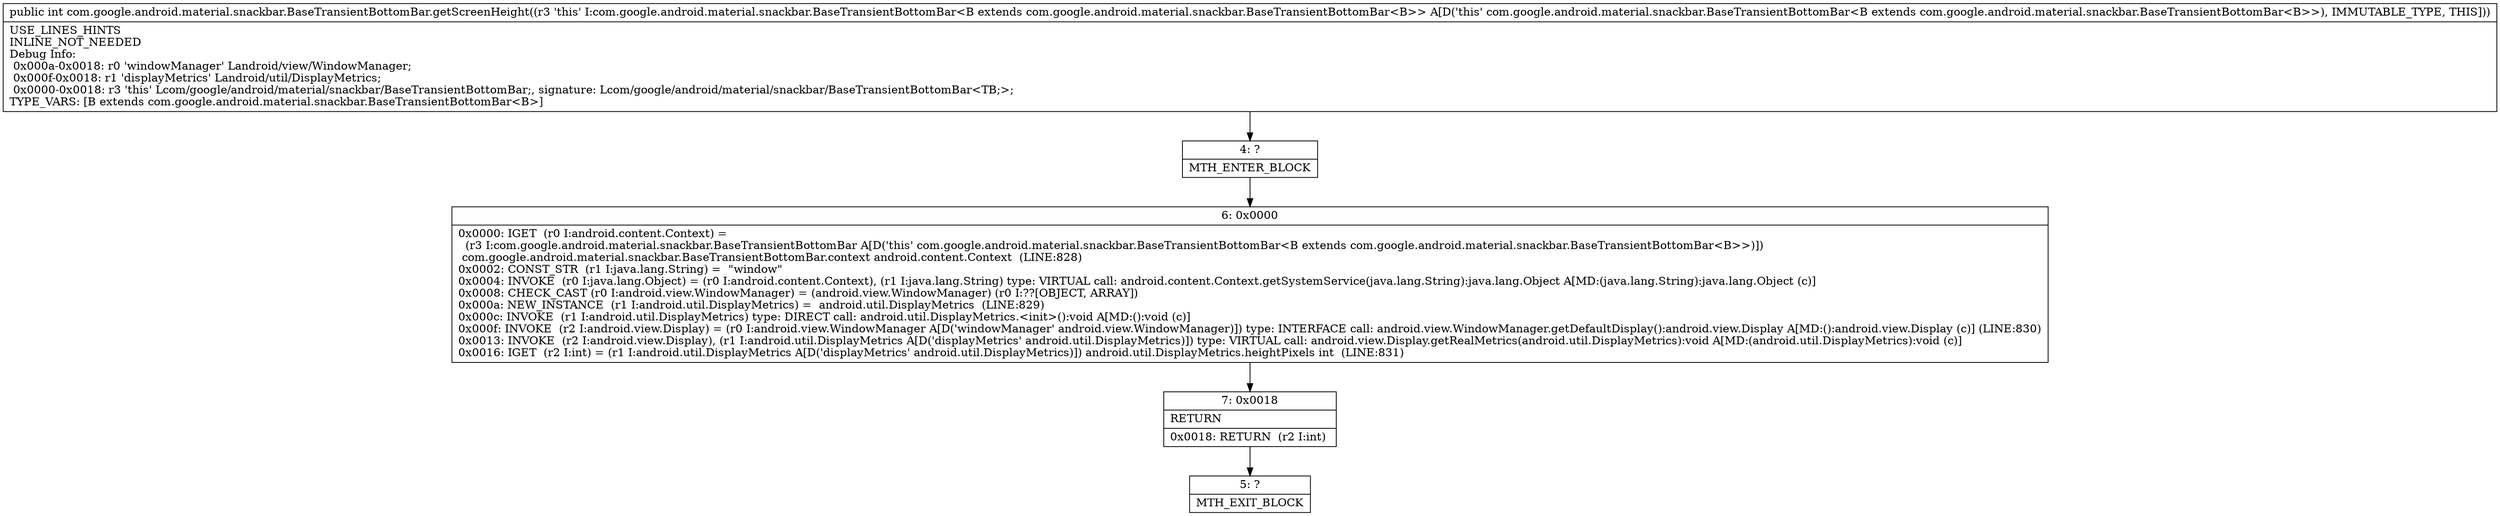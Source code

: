 digraph "CFG forcom.google.android.material.snackbar.BaseTransientBottomBar.getScreenHeight()I" {
Node_4 [shape=record,label="{4\:\ ?|MTH_ENTER_BLOCK\l}"];
Node_6 [shape=record,label="{6\:\ 0x0000|0x0000: IGET  (r0 I:android.content.Context) = \l  (r3 I:com.google.android.material.snackbar.BaseTransientBottomBar A[D('this' com.google.android.material.snackbar.BaseTransientBottomBar\<B extends com.google.android.material.snackbar.BaseTransientBottomBar\<B\>\>)])\l com.google.android.material.snackbar.BaseTransientBottomBar.context android.content.Context  (LINE:828)\l0x0002: CONST_STR  (r1 I:java.lang.String) =  \"window\" \l0x0004: INVOKE  (r0 I:java.lang.Object) = (r0 I:android.content.Context), (r1 I:java.lang.String) type: VIRTUAL call: android.content.Context.getSystemService(java.lang.String):java.lang.Object A[MD:(java.lang.String):java.lang.Object (c)]\l0x0008: CHECK_CAST (r0 I:android.view.WindowManager) = (android.view.WindowManager) (r0 I:??[OBJECT, ARRAY]) \l0x000a: NEW_INSTANCE  (r1 I:android.util.DisplayMetrics) =  android.util.DisplayMetrics  (LINE:829)\l0x000c: INVOKE  (r1 I:android.util.DisplayMetrics) type: DIRECT call: android.util.DisplayMetrics.\<init\>():void A[MD:():void (c)]\l0x000f: INVOKE  (r2 I:android.view.Display) = (r0 I:android.view.WindowManager A[D('windowManager' android.view.WindowManager)]) type: INTERFACE call: android.view.WindowManager.getDefaultDisplay():android.view.Display A[MD:():android.view.Display (c)] (LINE:830)\l0x0013: INVOKE  (r2 I:android.view.Display), (r1 I:android.util.DisplayMetrics A[D('displayMetrics' android.util.DisplayMetrics)]) type: VIRTUAL call: android.view.Display.getRealMetrics(android.util.DisplayMetrics):void A[MD:(android.util.DisplayMetrics):void (c)]\l0x0016: IGET  (r2 I:int) = (r1 I:android.util.DisplayMetrics A[D('displayMetrics' android.util.DisplayMetrics)]) android.util.DisplayMetrics.heightPixels int  (LINE:831)\l}"];
Node_7 [shape=record,label="{7\:\ 0x0018|RETURN\l|0x0018: RETURN  (r2 I:int) \l}"];
Node_5 [shape=record,label="{5\:\ ?|MTH_EXIT_BLOCK\l}"];
MethodNode[shape=record,label="{public int com.google.android.material.snackbar.BaseTransientBottomBar.getScreenHeight((r3 'this' I:com.google.android.material.snackbar.BaseTransientBottomBar\<B extends com.google.android.material.snackbar.BaseTransientBottomBar\<B\>\> A[D('this' com.google.android.material.snackbar.BaseTransientBottomBar\<B extends com.google.android.material.snackbar.BaseTransientBottomBar\<B\>\>), IMMUTABLE_TYPE, THIS]))  | USE_LINES_HINTS\lINLINE_NOT_NEEDED\lDebug Info:\l  0x000a\-0x0018: r0 'windowManager' Landroid\/view\/WindowManager;\l  0x000f\-0x0018: r1 'displayMetrics' Landroid\/util\/DisplayMetrics;\l  0x0000\-0x0018: r3 'this' Lcom\/google\/android\/material\/snackbar\/BaseTransientBottomBar;, signature: Lcom\/google\/android\/material\/snackbar\/BaseTransientBottomBar\<TB;\>;\lTYPE_VARS: [B extends com.google.android.material.snackbar.BaseTransientBottomBar\<B\>]\l}"];
MethodNode -> Node_4;Node_4 -> Node_6;
Node_6 -> Node_7;
Node_7 -> Node_5;
}


